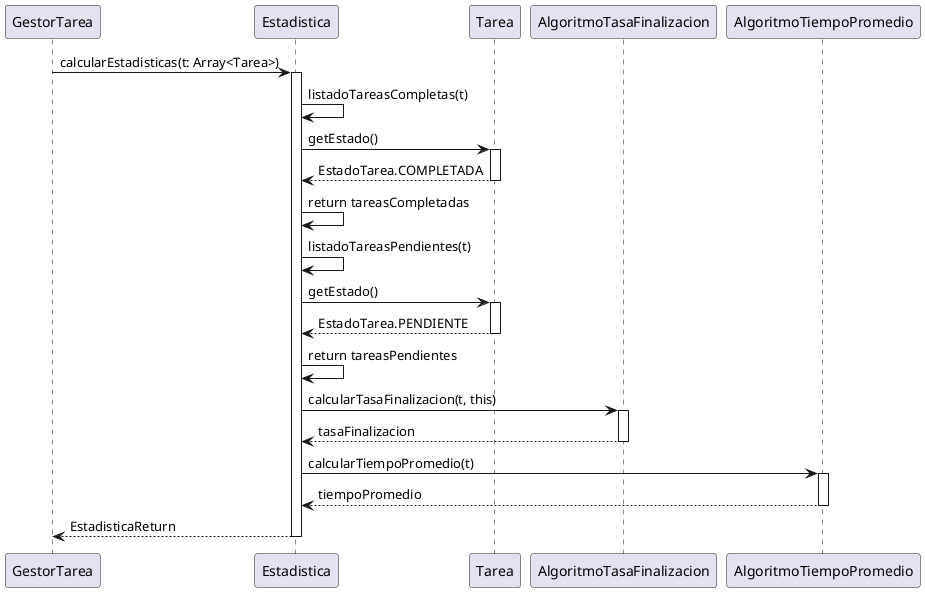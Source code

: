 @startuml Ejecucion de estadistica.
participant GestorTarea
participant Estadistica
participant Tarea
participant AlgoritmoTasaFinalizacion
participant AlgoritmoTiempoPromedio

GestorTarea -> Estadistica: calcularEstadisticas(t: Array<Tarea>)
activate Estadistica
Estadistica -> Estadistica: listadoTareasCompletas(t)
Estadistica -> Tarea: getEstado()
activate Tarea
Tarea --> Estadistica: EstadoTarea.COMPLETADA
deactivate Tarea
Estadistica -> Estadistica: return tareasCompletadas


Estadistica -> Estadistica: listadoTareasPendientes(t)
Estadistica -> Tarea: getEstado()
activate Tarea
Tarea --> Estadistica: EstadoTarea.PENDIENTE
deactivate Tarea
Estadistica -> Estadistica: return tareasPendientes

Estadistica -> AlgoritmoTasaFinalizacion: calcularTasaFinalizacion(t, this)
activate AlgoritmoTasaFinalizacion
AlgoritmoTasaFinalizacion --> Estadistica: tasaFinalizacion
deactivate AlgoritmoTasaFinalizacion

Estadistica -> AlgoritmoTiempoPromedio: calcularTiempoPromedio(t)
activate AlgoritmoTiempoPromedio
AlgoritmoTiempoPromedio --> Estadistica: tiempoPromedio
deactivate AlgoritmoTiempoPromedio

Estadistica --> GestorTarea: EstadisticaReturn
deactivate Estadistica
@enduml